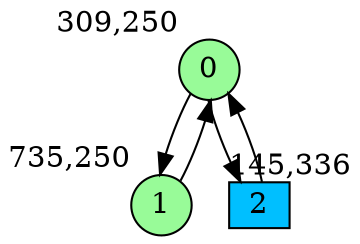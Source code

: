 digraph G {
graph [bgcolor=white]
node [shape=circle, style = filled, fillcolor=white,fixedsize=true, width=0.4, height=0.3 ]
0[xlabel="309,250", pos = "2.5625,1.34375!", fillcolor=palegreen ];
1[xlabel="735,250", pos = "9.21875,1.34375!", fillcolor=palegreen ];
2[xlabel="145,336", pos = "0,0!", fillcolor=deepskyblue, shape=box ];
0->1 ;
0->2 ;
1->0 ;
2->0 ;
}
